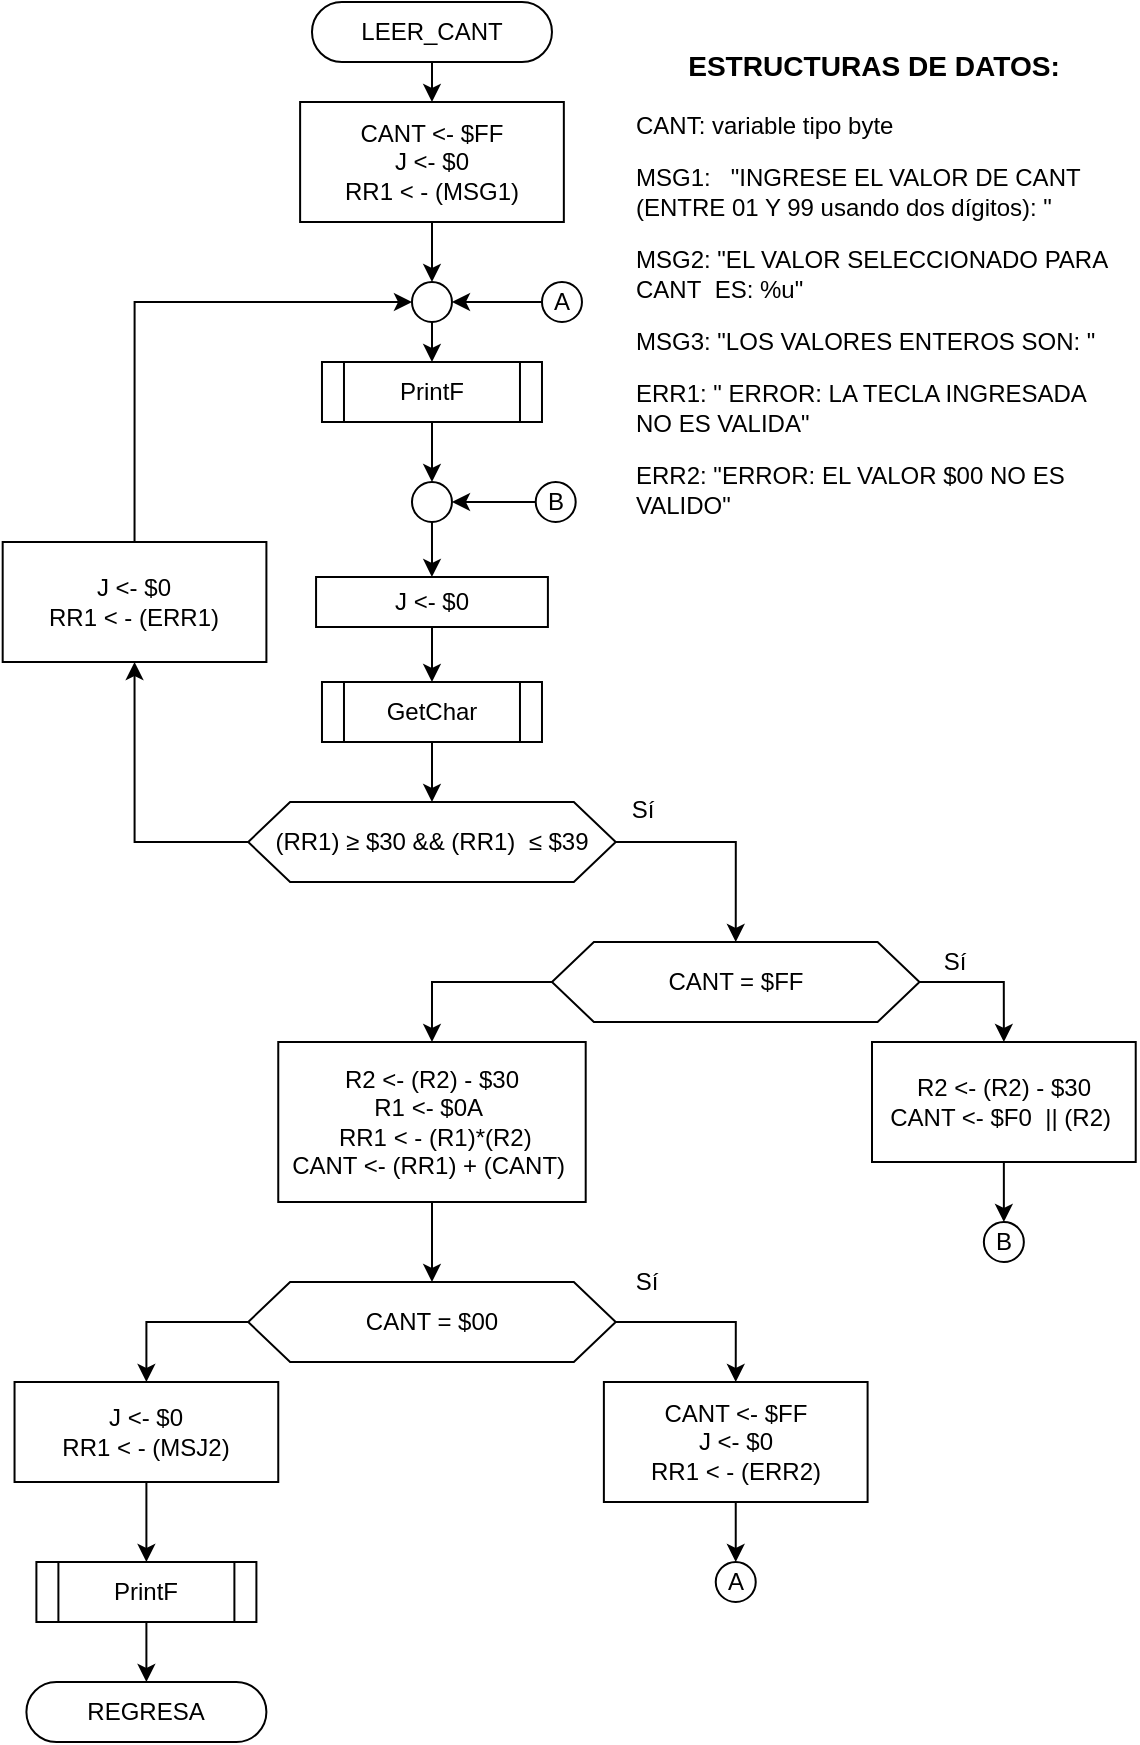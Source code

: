 <mxfile version="13.1.3" type="device"><diagram id="C5RBs43oDa-KdzZeNtuy" name="Page-1"><mxGraphModel dx="702" dy="699" grid="1" gridSize="10" guides="1" tooltips="1" connect="1" arrows="1" fold="1" page="1" pageScale="1" pageWidth="827" pageHeight="1169" math="0" shadow="0"><root><mxCell id="WIyWlLk6GJQsqaUBKTNV-0"/><mxCell id="WIyWlLk6GJQsqaUBKTNV-1" parent="WIyWlLk6GJQsqaUBKTNV-0"/><mxCell id="C8DjBD5L1Sw2ZCqSiCmR-1" style="edgeStyle=orthogonalEdgeStyle;rounded=0;orthogonalLoop=1;jettySize=auto;html=1;exitX=0.5;exitY=1;exitDx=0;exitDy=0;entryX=0.5;entryY=0;entryDx=0;entryDy=0;" parent="WIyWlLk6GJQsqaUBKTNV-1" source="C8DjBD5L1Sw2ZCqSiCmR-2" target="C8DjBD5L1Sw2ZCqSiCmR-3" edge="1"><mxGeometry relative="1" as="geometry"/></mxCell><mxCell id="C8DjBD5L1Sw2ZCqSiCmR-2" value="LEER_CANT" style="rounded=1;whiteSpace=wrap;html=1;fontSize=12;glass=0;strokeWidth=1;shadow=0;arcSize=50;" parent="WIyWlLk6GJQsqaUBKTNV-1" vertex="1"><mxGeometry x="189.99" y="200" width="120" height="30" as="geometry"/></mxCell><mxCell id="C8DjBD5L1Sw2ZCqSiCmR-40" style="edgeStyle=orthogonalEdgeStyle;rounded=0;orthogonalLoop=1;jettySize=auto;html=1;exitX=0.5;exitY=1;exitDx=0;exitDy=0;entryX=0.5;entryY=0;entryDx=0;entryDy=0;" parent="WIyWlLk6GJQsqaUBKTNV-1" source="C8DjBD5L1Sw2ZCqSiCmR-3" target="C8DjBD5L1Sw2ZCqSiCmR-37" edge="1"><mxGeometry relative="1" as="geometry"/></mxCell><mxCell id="C8DjBD5L1Sw2ZCqSiCmR-3" value="CANT &amp;lt;- $FF&lt;br&gt;J &amp;lt;- $0&lt;br&gt;RR1 &amp;lt; - (MSG1)" style="rounded=0;whiteSpace=wrap;html=1;" parent="WIyWlLk6GJQsqaUBKTNV-1" vertex="1"><mxGeometry x="184.06" y="250" width="131.86" height="60" as="geometry"/></mxCell><mxCell id="C8DjBD5L1Sw2ZCqSiCmR-16" style="edgeStyle=orthogonalEdgeStyle;rounded=0;orthogonalLoop=1;jettySize=auto;html=1;exitX=0.5;exitY=1;exitDx=0;exitDy=0;entryX=0.5;entryY=0;entryDx=0;entryDy=0;" parent="WIyWlLk6GJQsqaUBKTNV-1" source="C8DjBD5L1Sw2ZCqSiCmR-4" target="C8DjBD5L1Sw2ZCqSiCmR-8" edge="1"><mxGeometry relative="1" as="geometry"><mxPoint x="249.99" y="590" as="targetPoint"/></mxGeometry></mxCell><mxCell id="C8DjBD5L1Sw2ZCqSiCmR-4" value="GetChar" style="shape=process;whiteSpace=wrap;html=1;backgroundOutline=1;" parent="WIyWlLk6GJQsqaUBKTNV-1" vertex="1"><mxGeometry x="194.99" y="540" width="110" height="30" as="geometry"/></mxCell><mxCell id="C8DjBD5L1Sw2ZCqSiCmR-6" value="&lt;h3 style=&quot;text-align: center&quot;&gt;ESTRUCTURAS DE DATOS:&lt;/h3&gt;&lt;p&gt;CANT: variable tipo byte&lt;/p&gt;&lt;p&gt;MSG1:&amp;nbsp; &amp;nbsp;&quot;INGRESE EL VALOR DE CANT (ENTRE 01 Y 99 usando dos dígitos): &quot;&lt;/p&gt;&lt;p&gt;MSG2: &quot;EL VALOR SELECCIONADO PARA CANT&amp;nbsp; ES: %u&quot;&lt;/p&gt;&lt;p&gt;MSG3: &quot;LOS VALORES ENTEROS SON: &quot;&lt;/p&gt;&lt;p&gt;ERR1: &quot; ERROR: LA TECLA INGRESADA NO ES VALIDA&quot;&lt;/p&gt;&lt;p&gt;ERR2: &quot;ERROR: EL VALOR $00 NO ES VALIDO&quot;&lt;/p&gt;" style="text;html=1;strokeColor=none;fillColor=none;align=left;verticalAlign=middle;whiteSpace=wrap;rounded=0;" parent="WIyWlLk6GJQsqaUBKTNV-1" vertex="1"><mxGeometry x="350" y="210" width="240" height="260" as="geometry"/></mxCell><mxCell id="yqjeJVMV2LvRDVDV8UGG-1" style="edgeStyle=orthogonalEdgeStyle;rounded=0;orthogonalLoop=1;jettySize=auto;html=1;exitX=0.5;exitY=1;exitDx=0;exitDy=0;entryX=0.5;entryY=0;entryDx=0;entryDy=0;" edge="1" parent="WIyWlLk6GJQsqaUBKTNV-1" source="C8DjBD5L1Sw2ZCqSiCmR-7" target="C8DjBD5L1Sw2ZCqSiCmR-18"><mxGeometry relative="1" as="geometry"/></mxCell><mxCell id="C8DjBD5L1Sw2ZCqSiCmR-7" value="PrintF" style="shape=process;whiteSpace=wrap;html=1;backgroundOutline=1;" parent="WIyWlLk6GJQsqaUBKTNV-1" vertex="1"><mxGeometry x="194.99" y="380" width="110" height="30" as="geometry"/></mxCell><mxCell id="C8DjBD5L1Sw2ZCqSiCmR-26" style="edgeStyle=orthogonalEdgeStyle;rounded=0;orthogonalLoop=1;jettySize=auto;html=1;exitX=1;exitY=0.5;exitDx=0;exitDy=0;entryX=0.5;entryY=0;entryDx=0;entryDy=0;" parent="WIyWlLk6GJQsqaUBKTNV-1" source="C8DjBD5L1Sw2ZCqSiCmR-8" target="C8DjBD5L1Sw2ZCqSiCmR-25" edge="1"><mxGeometry relative="1" as="geometry"/></mxCell><mxCell id="C8DjBD5L1Sw2ZCqSiCmR-41" style="edgeStyle=orthogonalEdgeStyle;rounded=0;orthogonalLoop=1;jettySize=auto;html=1;exitX=0;exitY=0.5;exitDx=0;exitDy=0;entryX=0.5;entryY=1;entryDx=0;entryDy=0;" parent="WIyWlLk6GJQsqaUBKTNV-1" source="C8DjBD5L1Sw2ZCqSiCmR-8" target="C8DjBD5L1Sw2ZCqSiCmR-42" edge="1"><mxGeometry relative="1" as="geometry"><mxPoint x="120" y="620" as="targetPoint"/></mxGeometry></mxCell><mxCell id="C8DjBD5L1Sw2ZCqSiCmR-8" value="(RR1)&amp;nbsp;≥ $30 &amp;amp;&amp;amp; (RR1)&amp;nbsp;&lt;span&gt;&#9;&lt;/span&gt;≤ $39" style="shape=hexagon;perimeter=hexagonPerimeter2;whiteSpace=wrap;html=1;size=0.114;" parent="WIyWlLk6GJQsqaUBKTNV-1" vertex="1"><mxGeometry x="158.11" y="600" width="183.76" height="40" as="geometry"/></mxCell><mxCell id="yqjeJVMV2LvRDVDV8UGG-3" style="edgeStyle=orthogonalEdgeStyle;rounded=0;orthogonalLoop=1;jettySize=auto;html=1;exitX=0.5;exitY=1;exitDx=0;exitDy=0;entryX=0.5;entryY=0;entryDx=0;entryDy=0;" edge="1" parent="WIyWlLk6GJQsqaUBKTNV-1" source="C8DjBD5L1Sw2ZCqSiCmR-11" target="C8DjBD5L1Sw2ZCqSiCmR-4"><mxGeometry relative="1" as="geometry"/></mxCell><mxCell id="C8DjBD5L1Sw2ZCqSiCmR-11" value="J &amp;lt;- $0" style="rounded=0;whiteSpace=wrap;html=1;" parent="WIyWlLk6GJQsqaUBKTNV-1" vertex="1"><mxGeometry x="192.03" y="487.5" width="115.92" height="25" as="geometry"/></mxCell><mxCell id="yqjeJVMV2LvRDVDV8UGG-2" style="edgeStyle=orthogonalEdgeStyle;rounded=0;orthogonalLoop=1;jettySize=auto;html=1;exitX=0.5;exitY=1;exitDx=0;exitDy=0;" edge="1" parent="WIyWlLk6GJQsqaUBKTNV-1" source="C8DjBD5L1Sw2ZCqSiCmR-18" target="C8DjBD5L1Sw2ZCqSiCmR-11"><mxGeometry relative="1" as="geometry"/></mxCell><mxCell id="C8DjBD5L1Sw2ZCqSiCmR-18" value="" style="ellipse;whiteSpace=wrap;html=1;aspect=fixed;" parent="WIyWlLk6GJQsqaUBKTNV-1" vertex="1"><mxGeometry x="239.99" y="440" width="20" height="20" as="geometry"/></mxCell><mxCell id="C8DjBD5L1Sw2ZCqSiCmR-32" style="edgeStyle=orthogonalEdgeStyle;rounded=0;orthogonalLoop=1;jettySize=auto;html=1;exitX=0.5;exitY=1;exitDx=0;exitDy=0;entryX=0.5;entryY=0;entryDx=0;entryDy=0;" parent="WIyWlLk6GJQsqaUBKTNV-1" source="C8DjBD5L1Sw2ZCqSiCmR-22" target="C8DjBD5L1Sw2ZCqSiCmR-30" edge="1"><mxGeometry relative="1" as="geometry"/></mxCell><mxCell id="C8DjBD5L1Sw2ZCqSiCmR-22" value="R2 &amp;lt;- (R2) - $30&lt;br&gt;CANT &amp;lt;- $F0&amp;nbsp; || (R2)&amp;nbsp;" style="rounded=0;whiteSpace=wrap;html=1;" parent="WIyWlLk6GJQsqaUBKTNV-1" vertex="1"><mxGeometry x="470" y="720" width="131.86" height="60" as="geometry"/></mxCell><mxCell id="C8DjBD5L1Sw2ZCqSiCmR-27" style="edgeStyle=orthogonalEdgeStyle;rounded=0;orthogonalLoop=1;jettySize=auto;html=1;exitX=1;exitY=0.5;exitDx=0;exitDy=0;entryX=0.5;entryY=0;entryDx=0;entryDy=0;" parent="WIyWlLk6GJQsqaUBKTNV-1" source="C8DjBD5L1Sw2ZCqSiCmR-25" target="C8DjBD5L1Sw2ZCqSiCmR-22" edge="1"><mxGeometry relative="1" as="geometry"/></mxCell><mxCell id="C8DjBD5L1Sw2ZCqSiCmR-60" style="edgeStyle=orthogonalEdgeStyle;rounded=0;orthogonalLoop=1;jettySize=auto;html=1;exitX=0;exitY=0.5;exitDx=0;exitDy=0;entryX=0.5;entryY=0;entryDx=0;entryDy=0;" parent="WIyWlLk6GJQsqaUBKTNV-1" source="C8DjBD5L1Sw2ZCqSiCmR-25" target="C8DjBD5L1Sw2ZCqSiCmR-59" edge="1"><mxGeometry relative="1" as="geometry"/></mxCell><mxCell id="C8DjBD5L1Sw2ZCqSiCmR-25" value="CANT = $FF" style="shape=hexagon;perimeter=hexagonPerimeter2;whiteSpace=wrap;html=1;size=0.114;" parent="WIyWlLk6GJQsqaUBKTNV-1" vertex="1"><mxGeometry x="309.99" y="670" width="183.76" height="40" as="geometry"/></mxCell><mxCell id="C8DjBD5L1Sw2ZCqSiCmR-31" style="edgeStyle=orthogonalEdgeStyle;rounded=0;orthogonalLoop=1;jettySize=auto;html=1;exitX=0;exitY=0.5;exitDx=0;exitDy=0;entryX=1;entryY=0.5;entryDx=0;entryDy=0;" parent="WIyWlLk6GJQsqaUBKTNV-1" source="C8DjBD5L1Sw2ZCqSiCmR-28" target="C8DjBD5L1Sw2ZCqSiCmR-18" edge="1"><mxGeometry relative="1" as="geometry"/></mxCell><mxCell id="C8DjBD5L1Sw2ZCqSiCmR-28" value="B" style="ellipse;whiteSpace=wrap;html=1;aspect=fixed;" parent="WIyWlLk6GJQsqaUBKTNV-1" vertex="1"><mxGeometry x="301.85" y="440" width="20" height="20" as="geometry"/></mxCell><mxCell id="C8DjBD5L1Sw2ZCqSiCmR-30" value="B" style="ellipse;whiteSpace=wrap;html=1;aspect=fixed;" parent="WIyWlLk6GJQsqaUBKTNV-1" vertex="1"><mxGeometry x="525.93" y="810" width="20" height="20" as="geometry"/></mxCell><mxCell id="C8DjBD5L1Sw2ZCqSiCmR-55" style="edgeStyle=orthogonalEdgeStyle;rounded=0;orthogonalLoop=1;jettySize=auto;html=1;exitX=1;exitY=0.5;exitDx=0;exitDy=0;entryX=0.5;entryY=0;entryDx=0;entryDy=0;" parent="WIyWlLk6GJQsqaUBKTNV-1" source="C8DjBD5L1Sw2ZCqSiCmR-35" target="C8DjBD5L1Sw2ZCqSiCmR-46" edge="1"><mxGeometry relative="1" as="geometry"/></mxCell><mxCell id="C8DjBD5L1Sw2ZCqSiCmR-64" style="edgeStyle=orthogonalEdgeStyle;rounded=0;orthogonalLoop=1;jettySize=auto;html=1;exitX=0;exitY=0.5;exitDx=0;exitDy=0;entryX=0.5;entryY=0;entryDx=0;entryDy=0;" parent="WIyWlLk6GJQsqaUBKTNV-1" source="C8DjBD5L1Sw2ZCqSiCmR-35" target="C8DjBD5L1Sw2ZCqSiCmR-63" edge="1"><mxGeometry relative="1" as="geometry"/></mxCell><mxCell id="C8DjBD5L1Sw2ZCqSiCmR-35" value="CANT = $00" style="shape=hexagon;perimeter=hexagonPerimeter2;whiteSpace=wrap;html=1;size=0.114;" parent="WIyWlLk6GJQsqaUBKTNV-1" vertex="1"><mxGeometry x="158.11" y="840" width="183.76" height="40" as="geometry"/></mxCell><mxCell id="C8DjBD5L1Sw2ZCqSiCmR-39" style="edgeStyle=orthogonalEdgeStyle;rounded=0;orthogonalLoop=1;jettySize=auto;html=1;exitX=0.5;exitY=1;exitDx=0;exitDy=0;entryX=0.5;entryY=0;entryDx=0;entryDy=0;" parent="WIyWlLk6GJQsqaUBKTNV-1" source="C8DjBD5L1Sw2ZCqSiCmR-37" target="C8DjBD5L1Sw2ZCqSiCmR-7" edge="1"><mxGeometry relative="1" as="geometry"/></mxCell><mxCell id="C8DjBD5L1Sw2ZCqSiCmR-37" value="" style="ellipse;whiteSpace=wrap;html=1;aspect=fixed;" parent="WIyWlLk6GJQsqaUBKTNV-1" vertex="1"><mxGeometry x="239.99" y="340" width="20" height="20" as="geometry"/></mxCell><mxCell id="C8DjBD5L1Sw2ZCqSiCmR-43" style="edgeStyle=orthogonalEdgeStyle;rounded=0;orthogonalLoop=1;jettySize=auto;html=1;exitX=0.5;exitY=0;exitDx=0;exitDy=0;entryX=0;entryY=0.5;entryDx=0;entryDy=0;" parent="WIyWlLk6GJQsqaUBKTNV-1" source="C8DjBD5L1Sw2ZCqSiCmR-42" target="C8DjBD5L1Sw2ZCqSiCmR-37" edge="1"><mxGeometry relative="1" as="geometry"/></mxCell><mxCell id="C8DjBD5L1Sw2ZCqSiCmR-42" value="J &amp;lt;- $0&lt;br&gt;RR1 &amp;lt; - (ERR1)" style="rounded=0;whiteSpace=wrap;html=1;" parent="WIyWlLk6GJQsqaUBKTNV-1" vertex="1"><mxGeometry x="35.34" y="470" width="131.86" height="60" as="geometry"/></mxCell><mxCell id="C8DjBD5L1Sw2ZCqSiCmR-56" style="edgeStyle=orthogonalEdgeStyle;rounded=0;orthogonalLoop=1;jettySize=auto;html=1;exitX=0.5;exitY=1;exitDx=0;exitDy=0;entryX=0.5;entryY=0;entryDx=0;entryDy=0;" parent="WIyWlLk6GJQsqaUBKTNV-1" source="C8DjBD5L1Sw2ZCqSiCmR-46" target="C8DjBD5L1Sw2ZCqSiCmR-52" edge="1"><mxGeometry relative="1" as="geometry"/></mxCell><mxCell id="C8DjBD5L1Sw2ZCqSiCmR-46" value="CANT &amp;lt;- $FF&lt;br&gt;J &amp;lt;- $0&lt;br&gt;RR1 &amp;lt; - (ERR2)" style="rounded=0;whiteSpace=wrap;html=1;" parent="WIyWlLk6GJQsqaUBKTNV-1" vertex="1"><mxGeometry x="335.94" y="890" width="131.86" height="60" as="geometry"/></mxCell><mxCell id="C8DjBD5L1Sw2ZCqSiCmR-49" style="edgeStyle=orthogonalEdgeStyle;rounded=0;orthogonalLoop=1;jettySize=auto;html=1;exitX=0;exitY=0.5;exitDx=0;exitDy=0;entryX=1;entryY=0.5;entryDx=0;entryDy=0;" parent="WIyWlLk6GJQsqaUBKTNV-1" source="C8DjBD5L1Sw2ZCqSiCmR-50" edge="1"><mxGeometry relative="1" as="geometry"><mxPoint x="259.99" y="350" as="targetPoint"/></mxGeometry></mxCell><mxCell id="C8DjBD5L1Sw2ZCqSiCmR-50" value="A" style="ellipse;whiteSpace=wrap;html=1;aspect=fixed;" parent="WIyWlLk6GJQsqaUBKTNV-1" vertex="1"><mxGeometry x="304.99" y="340" width="20" height="20" as="geometry"/></mxCell><mxCell id="C8DjBD5L1Sw2ZCqSiCmR-52" value="A" style="ellipse;whiteSpace=wrap;html=1;aspect=fixed;" parent="WIyWlLk6GJQsqaUBKTNV-1" vertex="1"><mxGeometry x="391.87" y="980" width="20" height="20" as="geometry"/></mxCell><mxCell id="C8DjBD5L1Sw2ZCqSiCmR-53" value="Sí" style="text;html=1;align=center;verticalAlign=middle;resizable=0;points=[];autosize=1;" parent="WIyWlLk6GJQsqaUBKTNV-1" vertex="1"><mxGeometry x="340" y="594" width="30" height="20" as="geometry"/></mxCell><mxCell id="C8DjBD5L1Sw2ZCqSiCmR-54" value="Sí" style="text;html=1;align=center;verticalAlign=middle;resizable=0;points=[];autosize=1;" parent="WIyWlLk6GJQsqaUBKTNV-1" vertex="1"><mxGeometry x="495.93" y="670" width="30" height="20" as="geometry"/></mxCell><mxCell id="C8DjBD5L1Sw2ZCqSiCmR-61" style="edgeStyle=orthogonalEdgeStyle;rounded=0;orthogonalLoop=1;jettySize=auto;html=1;exitX=0.5;exitY=1;exitDx=0;exitDy=0;entryX=0.5;entryY=0;entryDx=0;entryDy=0;" parent="WIyWlLk6GJQsqaUBKTNV-1" source="C8DjBD5L1Sw2ZCqSiCmR-59" target="C8DjBD5L1Sw2ZCqSiCmR-35" edge="1"><mxGeometry relative="1" as="geometry"/></mxCell><mxCell id="C8DjBD5L1Sw2ZCqSiCmR-59" value="R2 &amp;lt;- (R2) - $30&lt;br&gt;R1 &amp;lt;- $0A&amp;nbsp;&lt;br&gt;&amp;nbsp;RR1 &amp;lt; - (R1)*(R2)&lt;br&gt;CANT &amp;lt;- (RR1) + (CANT)&amp;nbsp;" style="rounded=0;whiteSpace=wrap;html=1;" parent="WIyWlLk6GJQsqaUBKTNV-1" vertex="1"><mxGeometry x="173.13" y="720" width="153.72" height="80" as="geometry"/></mxCell><mxCell id="C8DjBD5L1Sw2ZCqSiCmR-62" value="Sí" style="text;html=1;align=center;verticalAlign=middle;resizable=0;points=[];autosize=1;" parent="WIyWlLk6GJQsqaUBKTNV-1" vertex="1"><mxGeometry x="341.87" y="830" width="30" height="20" as="geometry"/></mxCell><mxCell id="C8DjBD5L1Sw2ZCqSiCmR-67" style="edgeStyle=orthogonalEdgeStyle;rounded=0;orthogonalLoop=1;jettySize=auto;html=1;exitX=0.5;exitY=1;exitDx=0;exitDy=0;" parent="WIyWlLk6GJQsqaUBKTNV-1" source="C8DjBD5L1Sw2ZCqSiCmR-63" target="C8DjBD5L1Sw2ZCqSiCmR-66" edge="1"><mxGeometry relative="1" as="geometry"/></mxCell><mxCell id="C8DjBD5L1Sw2ZCqSiCmR-63" value="J &amp;lt;- $0&lt;br&gt;RR1 &amp;lt; - (MSJ2)" style="rounded=0;whiteSpace=wrap;html=1;" parent="WIyWlLk6GJQsqaUBKTNV-1" vertex="1"><mxGeometry x="41.27" y="890" width="131.86" height="50" as="geometry"/></mxCell><mxCell id="C8DjBD5L1Sw2ZCqSiCmR-70" style="edgeStyle=orthogonalEdgeStyle;rounded=0;orthogonalLoop=1;jettySize=auto;html=1;exitX=0.5;exitY=1;exitDx=0;exitDy=0;entryX=0.5;entryY=0;entryDx=0;entryDy=0;" parent="WIyWlLk6GJQsqaUBKTNV-1" source="C8DjBD5L1Sw2ZCqSiCmR-66" target="C8DjBD5L1Sw2ZCqSiCmR-69" edge="1"><mxGeometry relative="1" as="geometry"/></mxCell><mxCell id="C8DjBD5L1Sw2ZCqSiCmR-66" value="PrintF" style="shape=process;whiteSpace=wrap;html=1;backgroundOutline=1;" parent="WIyWlLk6GJQsqaUBKTNV-1" vertex="1"><mxGeometry x="52.2" y="980" width="110" height="30" as="geometry"/></mxCell><mxCell id="C8DjBD5L1Sw2ZCqSiCmR-69" value="REGRESA" style="rounded=1;whiteSpace=wrap;html=1;fontSize=12;glass=0;strokeWidth=1;shadow=0;arcSize=50;" parent="WIyWlLk6GJQsqaUBKTNV-1" vertex="1"><mxGeometry x="47.2" y="1040" width="120" height="30" as="geometry"/></mxCell></root></mxGraphModel></diagram></mxfile>